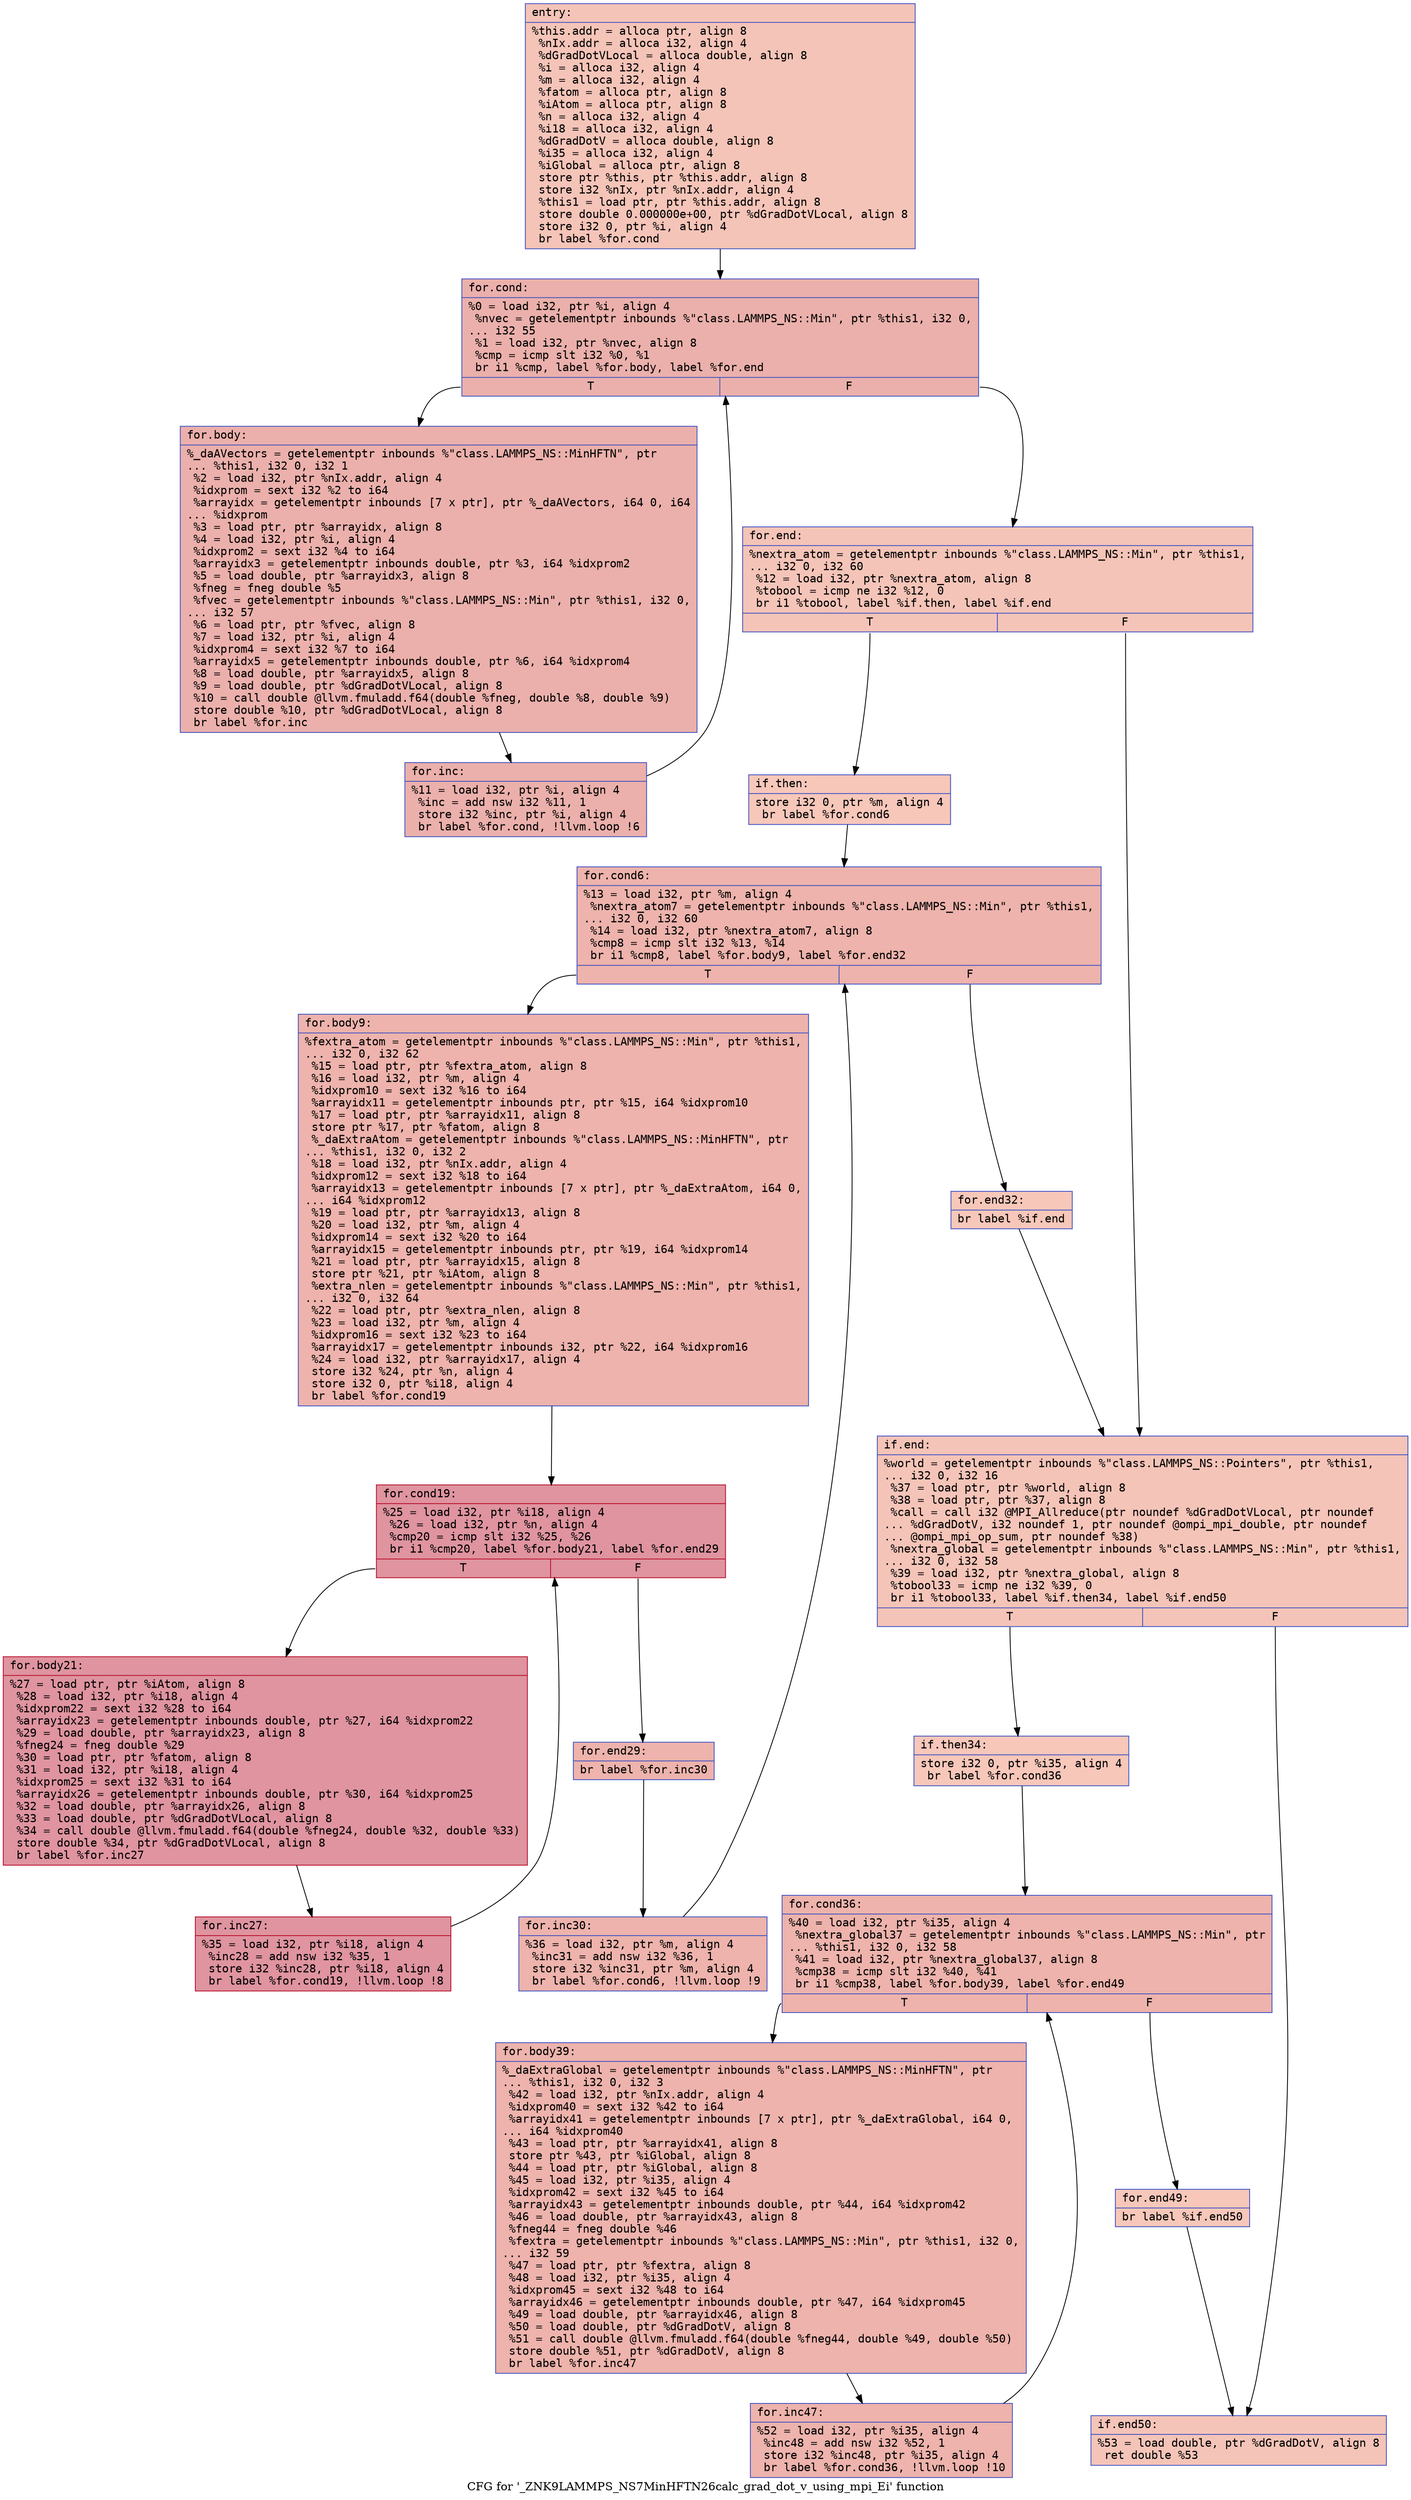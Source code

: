 digraph "CFG for '_ZNK9LAMMPS_NS7MinHFTN26calc_grad_dot_v_using_mpi_Ei' function" {
	label="CFG for '_ZNK9LAMMPS_NS7MinHFTN26calc_grad_dot_v_using_mpi_Ei' function";

	Node0x556e84568960 [shape=record,color="#3d50c3ff", style=filled, fillcolor="#e97a5f70" fontname="Courier",label="{entry:\l|  %this.addr = alloca ptr, align 8\l  %nIx.addr = alloca i32, align 4\l  %dGradDotVLocal = alloca double, align 8\l  %i = alloca i32, align 4\l  %m = alloca i32, align 4\l  %fatom = alloca ptr, align 8\l  %iAtom = alloca ptr, align 8\l  %n = alloca i32, align 4\l  %i18 = alloca i32, align 4\l  %dGradDotV = alloca double, align 8\l  %i35 = alloca i32, align 4\l  %iGlobal = alloca ptr, align 8\l  store ptr %this, ptr %this.addr, align 8\l  store i32 %nIx, ptr %nIx.addr, align 4\l  %this1 = load ptr, ptr %this.addr, align 8\l  store double 0.000000e+00, ptr %dGradDotVLocal, align 8\l  store i32 0, ptr %i, align 4\l  br label %for.cond\l}"];
	Node0x556e84568960 -> Node0x556e84569590[tooltip="entry -> for.cond\nProbability 100.00%" ];
	Node0x556e84569590 [shape=record,color="#3d50c3ff", style=filled, fillcolor="#d24b4070" fontname="Courier",label="{for.cond:\l|  %0 = load i32, ptr %i, align 4\l  %nvec = getelementptr inbounds %\"class.LAMMPS_NS::Min\", ptr %this1, i32 0,\l... i32 55\l  %1 = load i32, ptr %nvec, align 8\l  %cmp = icmp slt i32 %0, %1\l  br i1 %cmp, label %for.body, label %for.end\l|{<s0>T|<s1>F}}"];
	Node0x556e84569590:s0 -> Node0x556e84569910[tooltip="for.cond -> for.body\nProbability 96.88%" ];
	Node0x556e84569590:s1 -> Node0x556e84569990[tooltip="for.cond -> for.end\nProbability 3.12%" ];
	Node0x556e84569910 [shape=record,color="#3d50c3ff", style=filled, fillcolor="#d24b4070" fontname="Courier",label="{for.body:\l|  %_daAVectors = getelementptr inbounds %\"class.LAMMPS_NS::MinHFTN\", ptr\l... %this1, i32 0, i32 1\l  %2 = load i32, ptr %nIx.addr, align 4\l  %idxprom = sext i32 %2 to i64\l  %arrayidx = getelementptr inbounds [7 x ptr], ptr %_daAVectors, i64 0, i64\l... %idxprom\l  %3 = load ptr, ptr %arrayidx, align 8\l  %4 = load i32, ptr %i, align 4\l  %idxprom2 = sext i32 %4 to i64\l  %arrayidx3 = getelementptr inbounds double, ptr %3, i64 %idxprom2\l  %5 = load double, ptr %arrayidx3, align 8\l  %fneg = fneg double %5\l  %fvec = getelementptr inbounds %\"class.LAMMPS_NS::Min\", ptr %this1, i32 0,\l... i32 57\l  %6 = load ptr, ptr %fvec, align 8\l  %7 = load i32, ptr %i, align 4\l  %idxprom4 = sext i32 %7 to i64\l  %arrayidx5 = getelementptr inbounds double, ptr %6, i64 %idxprom4\l  %8 = load double, ptr %arrayidx5, align 8\l  %9 = load double, ptr %dGradDotVLocal, align 8\l  %10 = call double @llvm.fmuladd.f64(double %fneg, double %8, double %9)\l  store double %10, ptr %dGradDotVLocal, align 8\l  br label %for.inc\l}"];
	Node0x556e84569910 -> Node0x556e8456a880[tooltip="for.body -> for.inc\nProbability 100.00%" ];
	Node0x556e8456a880 [shape=record,color="#3d50c3ff", style=filled, fillcolor="#d24b4070" fontname="Courier",label="{for.inc:\l|  %11 = load i32, ptr %i, align 4\l  %inc = add nsw i32 %11, 1\l  store i32 %inc, ptr %i, align 4\l  br label %for.cond, !llvm.loop !6\l}"];
	Node0x556e8456a880 -> Node0x556e84569590[tooltip="for.inc -> for.cond\nProbability 100.00%" ];
	Node0x556e84569990 [shape=record,color="#3d50c3ff", style=filled, fillcolor="#e97a5f70" fontname="Courier",label="{for.end:\l|  %nextra_atom = getelementptr inbounds %\"class.LAMMPS_NS::Min\", ptr %this1,\l... i32 0, i32 60\l  %12 = load i32, ptr %nextra_atom, align 8\l  %tobool = icmp ne i32 %12, 0\l  br i1 %tobool, label %if.then, label %if.end\l|{<s0>T|<s1>F}}"];
	Node0x556e84569990:s0 -> Node0x556e8456ae20[tooltip="for.end -> if.then\nProbability 62.50%" ];
	Node0x556e84569990:s1 -> Node0x556e8456ae90[tooltip="for.end -> if.end\nProbability 37.50%" ];
	Node0x556e8456ae20 [shape=record,color="#3d50c3ff", style=filled, fillcolor="#ec7f6370" fontname="Courier",label="{if.then:\l|  store i32 0, ptr %m, align 4\l  br label %for.cond6\l}"];
	Node0x556e8456ae20 -> Node0x556e8456b050[tooltip="if.then -> for.cond6\nProbability 100.00%" ];
	Node0x556e8456b050 [shape=record,color="#3d50c3ff", style=filled, fillcolor="#d6524470" fontname="Courier",label="{for.cond6:\l|  %13 = load i32, ptr %m, align 4\l  %nextra_atom7 = getelementptr inbounds %\"class.LAMMPS_NS::Min\", ptr %this1,\l... i32 0, i32 60\l  %14 = load i32, ptr %nextra_atom7, align 8\l  %cmp8 = icmp slt i32 %13, %14\l  br i1 %cmp8, label %for.body9, label %for.end32\l|{<s0>T|<s1>F}}"];
	Node0x556e8456b050:s0 -> Node0x556e8456b3b0[tooltip="for.cond6 -> for.body9\nProbability 96.88%" ];
	Node0x556e8456b050:s1 -> Node0x556e8456b430[tooltip="for.cond6 -> for.end32\nProbability 3.12%" ];
	Node0x556e8456b3b0 [shape=record,color="#3d50c3ff", style=filled, fillcolor="#d6524470" fontname="Courier",label="{for.body9:\l|  %fextra_atom = getelementptr inbounds %\"class.LAMMPS_NS::Min\", ptr %this1,\l... i32 0, i32 62\l  %15 = load ptr, ptr %fextra_atom, align 8\l  %16 = load i32, ptr %m, align 4\l  %idxprom10 = sext i32 %16 to i64\l  %arrayidx11 = getelementptr inbounds ptr, ptr %15, i64 %idxprom10\l  %17 = load ptr, ptr %arrayidx11, align 8\l  store ptr %17, ptr %fatom, align 8\l  %_daExtraAtom = getelementptr inbounds %\"class.LAMMPS_NS::MinHFTN\", ptr\l... %this1, i32 0, i32 2\l  %18 = load i32, ptr %nIx.addr, align 4\l  %idxprom12 = sext i32 %18 to i64\l  %arrayidx13 = getelementptr inbounds [7 x ptr], ptr %_daExtraAtom, i64 0,\l... i64 %idxprom12\l  %19 = load ptr, ptr %arrayidx13, align 8\l  %20 = load i32, ptr %m, align 4\l  %idxprom14 = sext i32 %20 to i64\l  %arrayidx15 = getelementptr inbounds ptr, ptr %19, i64 %idxprom14\l  %21 = load ptr, ptr %arrayidx15, align 8\l  store ptr %21, ptr %iAtom, align 8\l  %extra_nlen = getelementptr inbounds %\"class.LAMMPS_NS::Min\", ptr %this1,\l... i32 0, i32 64\l  %22 = load ptr, ptr %extra_nlen, align 8\l  %23 = load i32, ptr %m, align 4\l  %idxprom16 = sext i32 %23 to i64\l  %arrayidx17 = getelementptr inbounds i32, ptr %22, i64 %idxprom16\l  %24 = load i32, ptr %arrayidx17, align 4\l  store i32 %24, ptr %n, align 4\l  store i32 0, ptr %i18, align 4\l  br label %for.cond19\l}"];
	Node0x556e8456b3b0 -> Node0x556e844f21b0[tooltip="for.body9 -> for.cond19\nProbability 100.00%" ];
	Node0x556e844f21b0 [shape=record,color="#b70d28ff", style=filled, fillcolor="#b70d2870" fontname="Courier",label="{for.cond19:\l|  %25 = load i32, ptr %i18, align 4\l  %26 = load i32, ptr %n, align 4\l  %cmp20 = icmp slt i32 %25, %26\l  br i1 %cmp20, label %for.body21, label %for.end29\l|{<s0>T|<s1>F}}"];
	Node0x556e844f21b0:s0 -> Node0x556e844f2430[tooltip="for.cond19 -> for.body21\nProbability 96.88%" ];
	Node0x556e844f21b0:s1 -> Node0x556e844f24b0[tooltip="for.cond19 -> for.end29\nProbability 3.12%" ];
	Node0x556e844f2430 [shape=record,color="#b70d28ff", style=filled, fillcolor="#b70d2870" fontname="Courier",label="{for.body21:\l|  %27 = load ptr, ptr %iAtom, align 8\l  %28 = load i32, ptr %i18, align 4\l  %idxprom22 = sext i32 %28 to i64\l  %arrayidx23 = getelementptr inbounds double, ptr %27, i64 %idxprom22\l  %29 = load double, ptr %arrayidx23, align 8\l  %fneg24 = fneg double %29\l  %30 = load ptr, ptr %fatom, align 8\l  %31 = load i32, ptr %i18, align 4\l  %idxprom25 = sext i32 %31 to i64\l  %arrayidx26 = getelementptr inbounds double, ptr %30, i64 %idxprom25\l  %32 = load double, ptr %arrayidx26, align 8\l  %33 = load double, ptr %dGradDotVLocal, align 8\l  %34 = call double @llvm.fmuladd.f64(double %fneg24, double %32, double %33)\l  store double %34, ptr %dGradDotVLocal, align 8\l  br label %for.inc27\l}"];
	Node0x556e844f2430 -> Node0x556e844f2f40[tooltip="for.body21 -> for.inc27\nProbability 100.00%" ];
	Node0x556e844f2f40 [shape=record,color="#b70d28ff", style=filled, fillcolor="#b70d2870" fontname="Courier",label="{for.inc27:\l|  %35 = load i32, ptr %i18, align 4\l  %inc28 = add nsw i32 %35, 1\l  store i32 %inc28, ptr %i18, align 4\l  br label %for.cond19, !llvm.loop !8\l}"];
	Node0x556e844f2f40 -> Node0x556e844f21b0[tooltip="for.inc27 -> for.cond19\nProbability 100.00%" ];
	Node0x556e844f24b0 [shape=record,color="#3d50c3ff", style=filled, fillcolor="#d6524470" fontname="Courier",label="{for.end29:\l|  br label %for.inc30\l}"];
	Node0x556e844f24b0 -> Node0x556e844f3370[tooltip="for.end29 -> for.inc30\nProbability 100.00%" ];
	Node0x556e844f3370 [shape=record,color="#3d50c3ff", style=filled, fillcolor="#d6524470" fontname="Courier",label="{for.inc30:\l|  %36 = load i32, ptr %m, align 4\l  %inc31 = add nsw i32 %36, 1\l  store i32 %inc31, ptr %m, align 4\l  br label %for.cond6, !llvm.loop !9\l}"];
	Node0x556e844f3370 -> Node0x556e8456b050[tooltip="for.inc30 -> for.cond6\nProbability 100.00%" ];
	Node0x556e8456b430 [shape=record,color="#3d50c3ff", style=filled, fillcolor="#ec7f6370" fontname="Courier",label="{for.end32:\l|  br label %if.end\l}"];
	Node0x556e8456b430 -> Node0x556e8456ae90[tooltip="for.end32 -> if.end\nProbability 100.00%" ];
	Node0x556e8456ae90 [shape=record,color="#3d50c3ff", style=filled, fillcolor="#e97a5f70" fontname="Courier",label="{if.end:\l|  %world = getelementptr inbounds %\"class.LAMMPS_NS::Pointers\", ptr %this1,\l... i32 0, i32 16\l  %37 = load ptr, ptr %world, align 8\l  %38 = load ptr, ptr %37, align 8\l  %call = call i32 @MPI_Allreduce(ptr noundef %dGradDotVLocal, ptr noundef\l... %dGradDotV, i32 noundef 1, ptr noundef @ompi_mpi_double, ptr noundef\l... @ompi_mpi_op_sum, ptr noundef %38)\l  %nextra_global = getelementptr inbounds %\"class.LAMMPS_NS::Min\", ptr %this1,\l... i32 0, i32 58\l  %39 = load i32, ptr %nextra_global, align 8\l  %tobool33 = icmp ne i32 %39, 0\l  br i1 %tobool33, label %if.then34, label %if.end50\l|{<s0>T|<s1>F}}"];
	Node0x556e8456ae90:s0 -> Node0x556e844f3df0[tooltip="if.end -> if.then34\nProbability 62.50%" ];
	Node0x556e8456ae90:s1 -> Node0x556e844f3e70[tooltip="if.end -> if.end50\nProbability 37.50%" ];
	Node0x556e844f3df0 [shape=record,color="#3d50c3ff", style=filled, fillcolor="#ec7f6370" fontname="Courier",label="{if.then34:\l|  store i32 0, ptr %i35, align 4\l  br label %for.cond36\l}"];
	Node0x556e844f3df0 -> Node0x556e844f4040[tooltip="if.then34 -> for.cond36\nProbability 100.00%" ];
	Node0x556e844f4040 [shape=record,color="#3d50c3ff", style=filled, fillcolor="#d6524470" fontname="Courier",label="{for.cond36:\l|  %40 = load i32, ptr %i35, align 4\l  %nextra_global37 = getelementptr inbounds %\"class.LAMMPS_NS::Min\", ptr\l... %this1, i32 0, i32 58\l  %41 = load i32, ptr %nextra_global37, align 8\l  %cmp38 = icmp slt i32 %40, %41\l  br i1 %cmp38, label %for.body39, label %for.end49\l|{<s0>T|<s1>F}}"];
	Node0x556e844f4040:s0 -> Node0x556e844f43e0[tooltip="for.cond36 -> for.body39\nProbability 96.88%" ];
	Node0x556e844f4040:s1 -> Node0x556e844f4430[tooltip="for.cond36 -> for.end49\nProbability 3.12%" ];
	Node0x556e844f43e0 [shape=record,color="#3d50c3ff", style=filled, fillcolor="#d6524470" fontname="Courier",label="{for.body39:\l|  %_daExtraGlobal = getelementptr inbounds %\"class.LAMMPS_NS::MinHFTN\", ptr\l... %this1, i32 0, i32 3\l  %42 = load i32, ptr %nIx.addr, align 4\l  %idxprom40 = sext i32 %42 to i64\l  %arrayidx41 = getelementptr inbounds [7 x ptr], ptr %_daExtraGlobal, i64 0,\l... i64 %idxprom40\l  %43 = load ptr, ptr %arrayidx41, align 8\l  store ptr %43, ptr %iGlobal, align 8\l  %44 = load ptr, ptr %iGlobal, align 8\l  %45 = load i32, ptr %i35, align 4\l  %idxprom42 = sext i32 %45 to i64\l  %arrayidx43 = getelementptr inbounds double, ptr %44, i64 %idxprom42\l  %46 = load double, ptr %arrayidx43, align 8\l  %fneg44 = fneg double %46\l  %fextra = getelementptr inbounds %\"class.LAMMPS_NS::Min\", ptr %this1, i32 0,\l... i32 59\l  %47 = load ptr, ptr %fextra, align 8\l  %48 = load i32, ptr %i35, align 4\l  %idxprom45 = sext i32 %48 to i64\l  %arrayidx46 = getelementptr inbounds double, ptr %47, i64 %idxprom45\l  %49 = load double, ptr %arrayidx46, align 8\l  %50 = load double, ptr %dGradDotV, align 8\l  %51 = call double @llvm.fmuladd.f64(double %fneg44, double %49, double %50)\l  store double %51, ptr %dGradDotV, align 8\l  br label %for.inc47\l}"];
	Node0x556e844f43e0 -> Node0x556e844f5bd0[tooltip="for.body39 -> for.inc47\nProbability 100.00%" ];
	Node0x556e844f5bd0 [shape=record,color="#3d50c3ff", style=filled, fillcolor="#d6524470" fontname="Courier",label="{for.inc47:\l|  %52 = load i32, ptr %i35, align 4\l  %inc48 = add nsw i32 %52, 1\l  store i32 %inc48, ptr %i35, align 4\l  br label %for.cond36, !llvm.loop !10\l}"];
	Node0x556e844f5bd0 -> Node0x556e844f4040[tooltip="for.inc47 -> for.cond36\nProbability 100.00%" ];
	Node0x556e844f4430 [shape=record,color="#3d50c3ff", style=filled, fillcolor="#ec7f6370" fontname="Courier",label="{for.end49:\l|  br label %if.end50\l}"];
	Node0x556e844f4430 -> Node0x556e844f3e70[tooltip="for.end49 -> if.end50\nProbability 100.00%" ];
	Node0x556e844f3e70 [shape=record,color="#3d50c3ff", style=filled, fillcolor="#e97a5f70" fontname="Courier",label="{if.end50:\l|  %53 = load double, ptr %dGradDotV, align 8\l  ret double %53\l}"];
}
